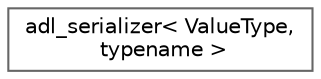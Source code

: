 digraph "Graphical Class Hierarchy"
{
 // INTERACTIVE_SVG=YES
 // LATEX_PDF_SIZE
  bgcolor="transparent";
  edge [fontname=Helvetica,fontsize=10,labelfontname=Helvetica,labelfontsize=10];
  node [fontname=Helvetica,fontsize=10,shape=box,height=0.2,width=0.4];
  rankdir="LR";
  Node0 [id="Node000000",label="adl_serializer\< ValueType,\l typename \>",height=0.2,width=0.4,color="grey40", fillcolor="white", style="filled",URL="$structadl__serializer.html",tooltip="namespace for Niels Lohmann"];
}
